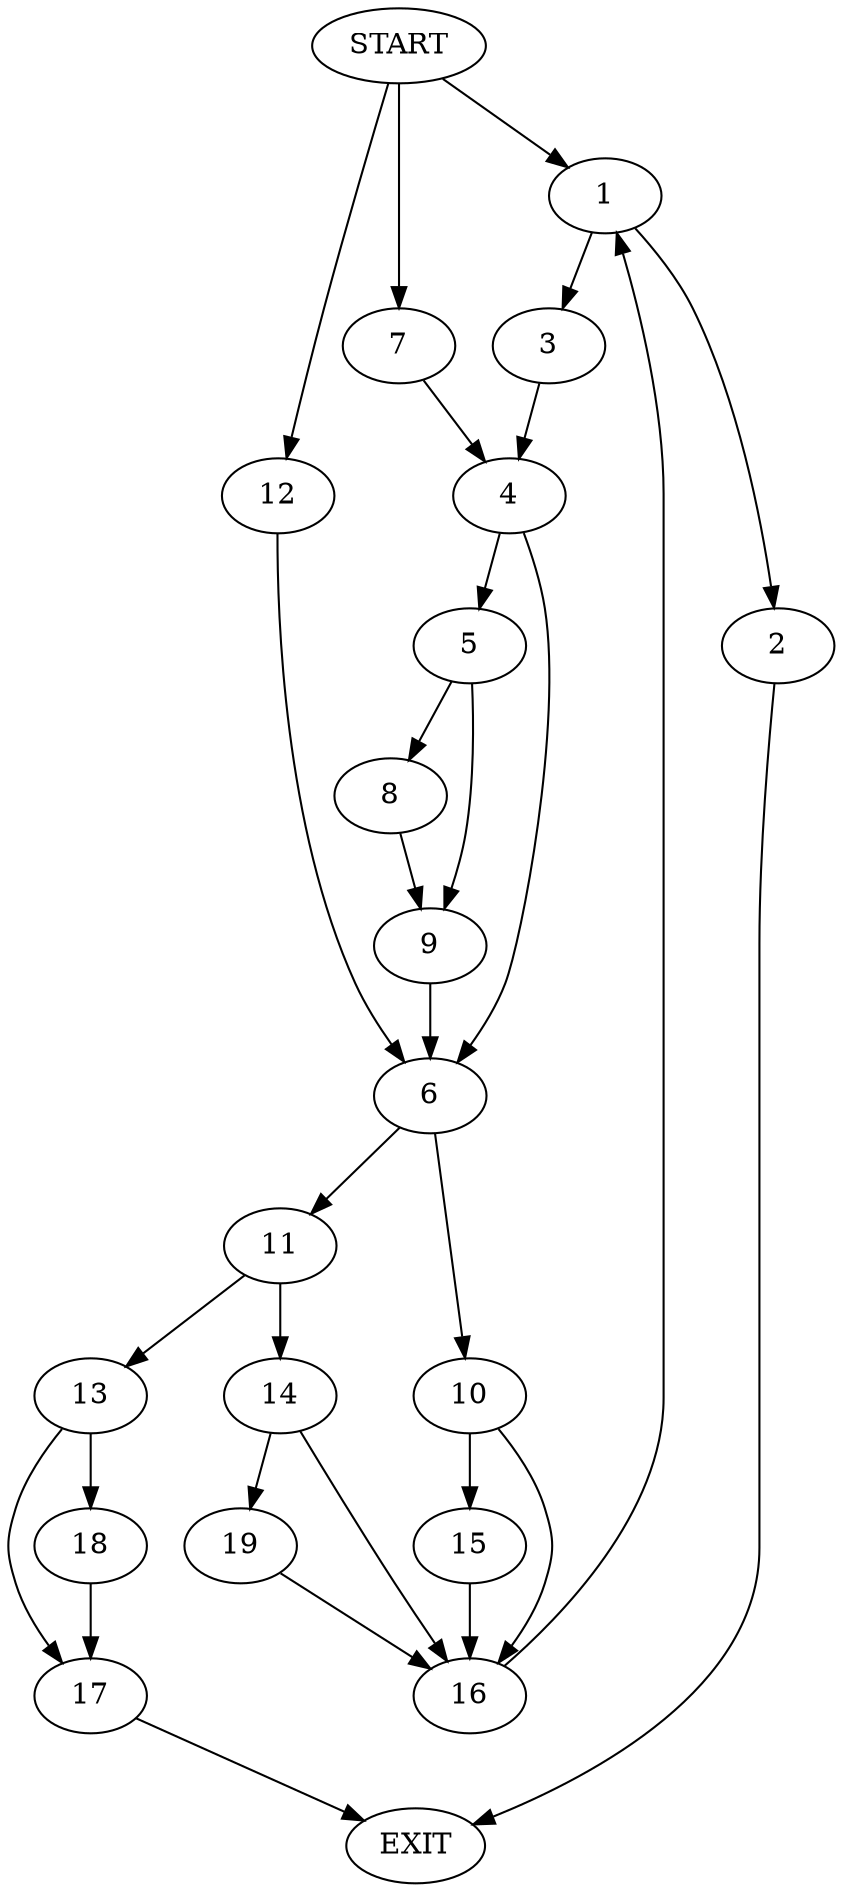 digraph {
0 [label="START"]
20 [label="EXIT"]
0 -> 1
1 -> 2
1 -> 3
3 -> 4
2 -> 20
4 -> 5
4 -> 6
0 -> 7
7 -> 4
5 -> 8
5 -> 9
6 -> 10
6 -> 11
8 -> 9
9 -> 6
0 -> 12
12 -> 6
11 -> 13
11 -> 14
10 -> 15
10 -> 16
13 -> 17
13 -> 18
14 -> 19
14 -> 16
17 -> 20
18 -> 17
19 -> 16
16 -> 1
15 -> 16
}
